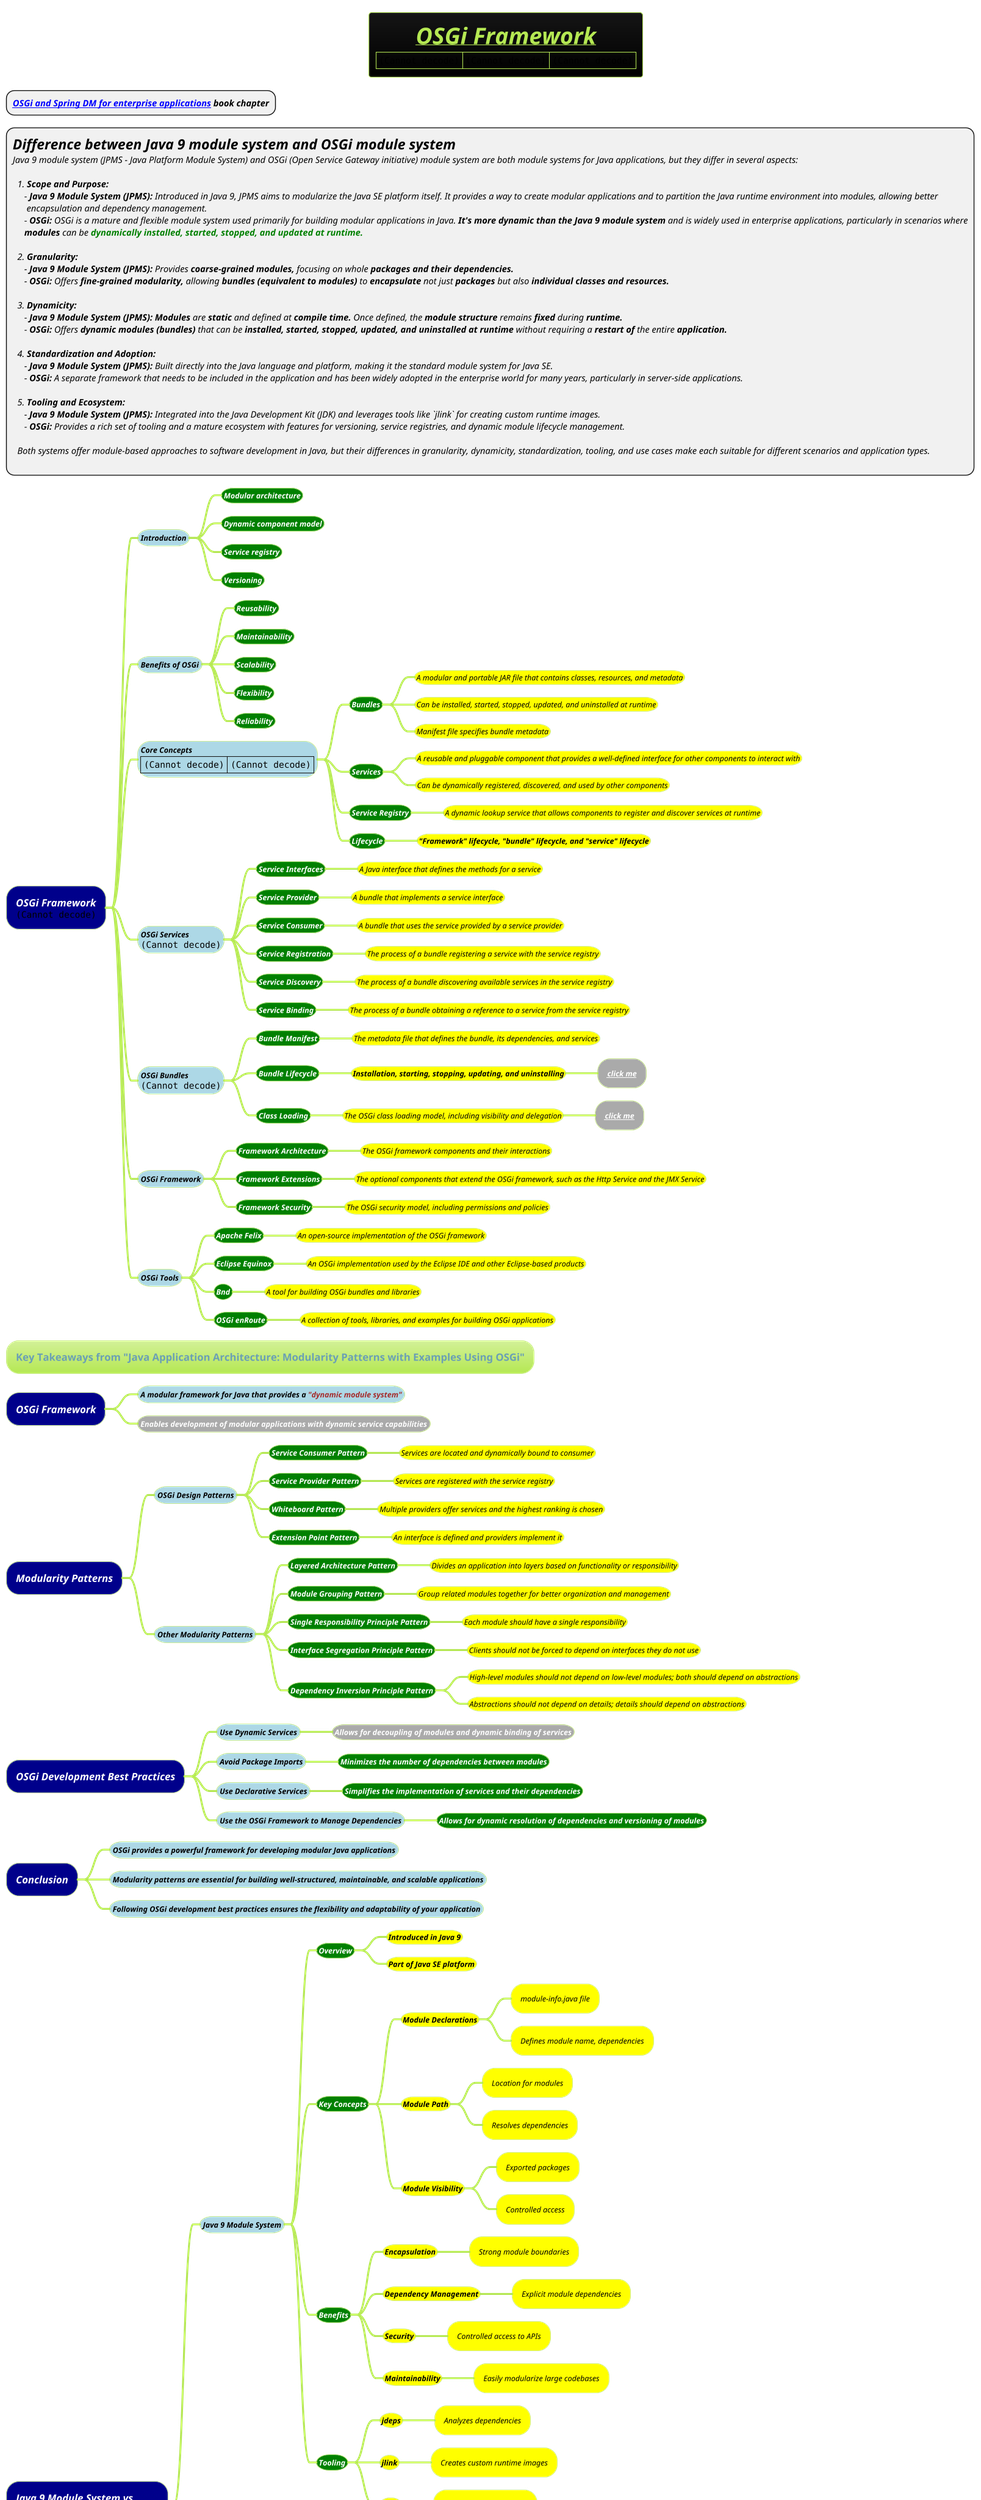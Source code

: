 @startmindmap
title =<i><b><u>OSGi Framework\n|<img:images/img_3.png>|<img:images/img_8.png{scale=.87}>|<img:images/img_11.png{scale=.91}>|
* <b><i>[[https://livebook.manning.com/book/spring-dynamic-modules-in-action/chapter-6/ OSGi and Spring DM for enterprise applications]] book chapter
*:=<i>Difference between Java 9 module system and OSGi module system
<i>Java 9 module system (JPMS - Java Platform Module System) and OSGi (Open Service Gateway initiative) module system are both module systems for Java applications, but they differ in several aspects:

<i>  1. **Scope and Purpose:**
<i>     - **Java 9 Module System (JPMS):** Introduced in Java 9, JPMS aims to modularize the Java SE platform itself. It provides a way to create modular applications and to partition the Java runtime environment into modules, allowing better
<i>      encapsulation and dependency management.
<i>     - **OSGi:** OSGi is a mature and flexible module system used primarily for building modular applications in Java. **It's more dynamic than the Java 9 module system** and is widely used in enterprise applications, particularly in scenarios where
<i>     **modules** can be <b><color #green>dynamically installed, started, stopped, and updated at runtime.

<i>  2. **Granularity:**
<i>     - **Java 9 Module System (JPMS):** Provides **coarse-grained modules,** focusing on whole <b>packages and their dependencies.
<i>     - **OSGi:** Offers **fine-grained modularity,** allowing **bundles (equivalent to modules)** to **encapsulate** not just **packages** but also <b>individual classes and resources.

<i>  3. **Dynamicity:**
<i>     - **Java 9 Module System (JPMS):** **Modules** are **static** and defined at **compile time.** Once defined, the **module structure** remains **fixed** during <b>runtime.
<i>     - **OSGi:** Offers **dynamic modules (bundles)** that can be <b>installed, started, stopped, updated, and uninstalled at runtime</b> without requiring a **restart of** the entire <b>application.

<i>  4. **Standardization and Adoption:**
<i>     - **Java 9 Module System (JPMS):** Built directly into the Java language and platform, making it the standard module system for Java SE.
<i>     - **OSGi:** A separate framework that needs to be included in the application and has been widely adopted in the enterprise world for many years, particularly in server-side applications.

<i>  5. **Tooling and Ecosystem:**
<i>     - **Java 9 Module System (JPMS):** Integrated into the Java Development Kit (JDK) and leverages tools like `jlink` for creating custom runtime images.
<i>     - **OSGi:** Provides a rich set of tooling and a mature ecosystem with features for versioning, service registries, and dynamic module lifecycle management.

<i>  Both systems offer module-based approaches to software development in Java, but their differences in granularity, dynamicity, standardization, tooling, and use cases make each suitable for different scenarios and application types.
;
!theme hacker

*[#darkblue] <i><color #white>OSGi Framework\n<img:images/img_2.png>
**[#lightblue] <i><color #black><size:12>Introduction
***[#green] <b><i><color #white><size:12>Modular architecture
***[#green] <b><i><color #white><size:12>Dynamic component model
***[#green] <b><i><color #white><size:12>Service registry
***[#green] <b><i><color #white><size:12>Versioning

**[#lightblue] <i><color #black><size:12>Benefits of OSGi
***[#green] <b><i><color #white><size:12>Reusability
***[#green] <b><i><color #white><size:12>Maintainability
***[#green] <b><i><color #white><size:12>Scalability
***[#green] <b><i><color #white><size:12>Flexibility
***[#green] <b><i><color #white><size:12>Reliability

**[#lightblue] <i><color #black><size:12>Core Concepts\n|<img:images/img_1.png>|<img:images/img_9.png{scale=.86}>|
***[#green] <b><i><color #white><size:12>Bundles
****[#yellow] <i><color #black><size:12>A modular and portable JAR file that contains classes, resources, and metadata
****[#yellow] <i><color #black><size:12>Can be installed, started, stopped, updated, and uninstalled at runtime
****[#yellow] <i><color #black><size:12>Manifest file specifies bundle metadata
***[#green] <b><i><color #white><size:12>Services
****[#yellow] <i><color #black><size:12>A reusable and pluggable component that provides a well-defined interface for other components to interact with
****[#yellow] <i><color #black><size:12>Can be dynamically registered, discovered, and used by other components
***[#green] <b><i><color #white><size:12>Service Registry
****[#yellow] <i><color #black><size:12>A dynamic lookup service that allows components to register and discover services at runtime
***[#green] <b><i><color #white><size:12>Lifecycle
****[#yellow] <i><color #black><size:12><b>"Framework" lifecycle, "bundle" lifecycle, and "service" lifecycle

**[#lightblue] <i><color #black><size:12>OSGi Services\n<img:images/img.png{scale=.5}>
***[#green] <b><i><color #white><size:12>Service Interfaces
****[#yellow] <i><color #black><size:12>A Java interface that defines the methods for a service
***[#green] <b><i><color #white><size:12>Service Provider
****[#yellow] <i><color #black><size:12>A bundle that implements a service interface
***[#green] <b><i><color #white><size:12>Service Consumer
****[#yellow] <i><color #black><size:12>A bundle that uses the service provided by a service provider
***[#green] <b><i><color #white><size:12>Service Registration
****[#yellow] <i><color #black><size:12>The process of a bundle registering a service with the service registry
***[#green] <b><i><color #white><size:12>Service Discovery
****[#yellow] <i><color #black><size:12>The process of a bundle discovering available services in the service registry
***[#green] <b><i><color #white><size:12>Service Binding
****[#yellow] <i><color #black><size:12>The process of a bundle obtaining a reference to a service from the service registry

**[#lightblue] <i><color #black><size:12>OSGi Bundles\n<img:images/img_10.png{scale=1}>
***[#green] <b><i><color #white><size:12>Bundle Manifest
****[#yellow] <i><color #black><size:12>The metadata file that defines the bundle, its dependencies, and services
***[#green] <b><i><color #white><size:12>Bundle Lifecycle
****[#yellow] <i><color #black><size:12><b>Installation, starting, stopping, updating, and uninstalling
*****[#a] <b><i><color #black><size:12>[[docs/3-programming-languages/JVM-ecosystem/images/img_4.png click me]]
***[#green] <b><i><color #white><size:12>Class Loading
****[#yellow] <i><color #black><size:12>The OSGi class loading model, including visibility and delegation
*****[#a] <i><color #black><size:12><b>[[docs/3-programming-languages/JVM-ecosystem/images/img_6.png click me]]

**[#lightblue] <i><color #black><size:12>OSGi Framework
***[#green] <b><i><color #white><size:12>Framework Architecture
****[#yellow] <i><color #black><size:12>The OSGi framework components and their interactions
***[#green] <b><i><color #white><size:12>Framework Extensions
****[#yellow] <i><color #black><size:12>The optional components that extend the OSGi framework, such as the Http Service and the JMX Service
***[#green] <b><i><color #white><size:12>Framework Security
****[#yellow] <i><color #black><size:12>The OSGi security model, including permissions and policies

**[#lightblue] <i><color #black><size:12>OSGi Tools
***[#green] <b><i><color #white><size:12>Apache Felix
****[#yellow] <i><color #black><size:12>An open-source implementation of the OSGi framework
***[#green] <b><i><color #white><size:12>Eclipse Equinox
****[#yellow] <i><color #black><size:12>An OSGi implementation used by the Eclipse IDE and other Eclipse-based products
***[#green] <b><i><color #white><size:12>Bnd
****[#yellow] <i><color #black><size:12>A tool for building OSGi bundles and libraries
***[#green] <b><i><color #white><size:12>OSGi enRoute
****[#yellow] <i><color #black><size:12>A collection of tools, libraries, and examples for building OSGi applications


* Key Takeaways from "Java Application Architecture: Modularity Patterns with Examples Using OSGi"

*[#darkblue] <i><color #white>OSGi Framework
**[#lightblue] <i><color #black><size:12>A modular framework for Java that provides a <color #brown>"dynamic module system"
**[#a] <i><color #white><size:12>Enables development of modular applications with dynamic service capabilities

*[#darkblue] <i><color #white>Modularity Patterns
**[#lightblue] <i><color #black><size:12>OSGi Design Patterns
***[#green] <b><i><color #white><size:12>Service Consumer Pattern
****[#yellow] <i><color #black><size:12>Services are located and dynamically bound to consumer
***[#green] <b><i><color #white><size:12>Service Provider Pattern
****[#yellow] <i><color #black><size:12>Services are registered with the service registry
***[#green] <b><i><color #white><size:12>Whiteboard Pattern
****[#yellow] <i><color #black><size:12>Multiple providers offer services and the highest ranking is chosen
***[#green] <b><i><color #white><size:12>Extension Point Pattern
****[#yellow] <i><color #black><size:12>An interface is defined and providers implement it

**[#lightblue] <i><color #black><size:12>Other Modularity Patterns
***[#green] <b><i><color #white><size:12>Layered Architecture Pattern
****[#yellow] <i><color #black><size:12>Divides an application into layers based on functionality or responsibility
***[#green] <b><i><color #white><size:12>Module Grouping Pattern
****[#yellow] <i><color #black><size:12>Group related modules together for better organization and management
***[#green] <b><i><color #white><size:12>Single Responsibility Principle Pattern
****[#yellow] <i><color #black><size:12>Each module should have a single responsibility
***[#green] <b><i><color #white><size:12>Interface Segregation Principle Pattern
****[#yellow] <i><color #black><size:12>Clients should not be forced to depend on interfaces they do not use
***[#green] <b><i><color #white><size:12>Dependency Inversion Principle Pattern
****[#yellow] <i><color #black><size:12>High-level modules should not depend on low-level modules; both should depend on abstractions
****[#yellow] <i><color #black><size:12>Abstractions should not depend on details; details should depend on abstractions

*[#darkblue] <i><color #white>OSGi Development Best Practices
**[#lightblue] <i><color #black><size:12>Use Dynamic Services
***[#a] <b><i><color #white><size:12>Allows for decoupling of modules and dynamic binding of services
**[#lightblue] <i><color #black><size:12>Avoid Package Imports
***[#green] <b><i><color #white><size:12>Minimizes the number of dependencies between modules
**[#lightblue] <i><color #black><size:12>Use Declarative Services
***[#green] <b><i><color #white><size:12>Simplifies the implementation of services and their dependencies
**[#lightblue] <i><color #black><size:12>Use the OSGi Framework to Manage Dependencies
***[#green] <b><i><color #white><size:12>Allows for dynamic resolution of dependencies and versioning of modules

*[#darkblue] <i><color #white>Conclusion
**[#lightblue] <i><color #black><size:12>OSGi provides a powerful framework for developing modular Java applications
**[#lightblue] <i><color #black><size:12>Modularity patterns are essential for building well-structured, maintainable, and scalable applications
**[#lightblue] <i><color #black><size:12>Following OSGi development best practices ensures the flexibility and adaptability of your application



*[#darkblue] <i><color #white>Java 9 Module System vs \n<i><color #white>OSGi Dynamic Module System
**[#lightblue] <i><color #black><size:12>Java 9 Module System
***[#green] <b><i><color #white><size:12>Overview
****[#yellow] <i><color #black><size:12><b>Introduced in Java 9
****[#yellow] <i><color #black><size:12><b>Part of Java SE platform
***[#green] <b><i><color #white><size:12>Key Concepts
****[#yellow] <i><color #black><size:12><b>Module Declarations
*****[#yellow] <i><color #black><size:12>module-info.java file
*****[#yellow] <i><color #black><size:12>Defines module name, dependencies
****[#yellow] <i><color #black><size:12><b>Module Path
*****[#yellow] <i><color #black><size:12>Location for modules
*****[#yellow] <i><color #black><size:12>Resolves dependencies
****[#yellow] <i><color #black><size:12><b>Module Visibility
*****[#yellow] <i><color #black><size:12>Exported packages
*****[#yellow] <i><color #black><size:12>Controlled access
***[#green] <b><i><color #white><size:12>Benefits
****[#yellow] <i><color #black><size:12><b>Encapsulation
*****[#yellow] <i><color #black><size:12>Strong module boundaries
****[#yellow] <i><color #black><size:12><b>Dependency Management
*****[#yellow] <i><color #black><size:12>Explicit module dependencies
****[#yellow] <i><color #black><size:12><b>Security
*****[#yellow] <i><color #black><size:12>Controlled access to APIs
****[#yellow] <i><color #black><size:12><b>Maintainability
*****[#yellow] <i><color #black><size:12>Easily modularize large codebases
***[#green] <b><i><color #white><size:12>Tooling
****[#yellow] <i><color #black><size:12><b>jdeps
*****[#yellow] <i><color #black><size:12>Analyzes dependencies
****[#yellow] <i><color #black><size:12><b>jlink
*****[#yellow] <i><color #black><size:12>Creates custom runtime images
****[#yellow] <i><color #black><size:12><b>jmod
*****[#yellow] <i><color #black><size:12>Creates modular JAR files
**[#lightblue] <i><color #black><size:12>OSGi Dynamic Module System
***[#green] <b><i><color #white><size:12>Overview
****[#yellow] <i><color #black><size:12><b>Framework for modular applications
****[#yellow] <i><color #black><size:12><b>Dynamic runtime behavior
***[#green] <b><i><color #white><size:12>Core Concepts
****[#yellow] <i><color #black><size:12><b>Bundles
*****[#yellow] <i><color #black><size:12>Equivalent to modules
*****[#gold] <i><color #black><size:12><b>Fine-grained encapsulation
****[#yellow] <i><color #black><size:12><b>Service Registry
*****[#yellow] <i><color #black><size:12>Allows service-based communication
*****[#yellow] <i><color #black><size:12>Dynamically registers and discovers services
****[#yellow] <i><color #black><size:12><b>Lifecycle Management
*****[#yellow] <i><color #black><size:12><b>Bundles can be installed, started, stopped, updated, and uninstalled at runtime
***[#green] <b><i><color #white><size:12>Advantages
****[#gold] <i><color #black><size:12><b>Dynamicity
*****[#yellow] <i><color #black><size:12>Dynamic module lifecycle
****[#yellow] <i><color #black><size:12><b>Service-Based Architecture
*****[#yellow] <i><color #black><size:12>Loose coupling through services
****[#yellow] <i><color #black><size:12><b>Versioning
*****[#yellow] <i><color #black><size:12>Allows different versions of bundles to coexist
****[#yellow] <i><color #black><size:12><b>Extensive Ecosystem
*****[#yellow] <i><color #black><size:12>Mature tooling and libraries
***[#green] <b><i><color #white><size:12>Tools & Specifications
****[#yellow] <i><color #black><size:12><b>Apache Felix
*****[#yellow] <i><color #black><size:12>OSGi framework implementation
****[#yellow] <i><color #black><size:12><b>Apache Karaf
*****[#yellow] <i><color #black><size:12>OSGi runtime environment
****[#yellow] <i><color #black><size:12><b>OSGi Compendium
*****[#yellow] <i><color #black><size:12>Specifications for additional functionality

@endmindmap

